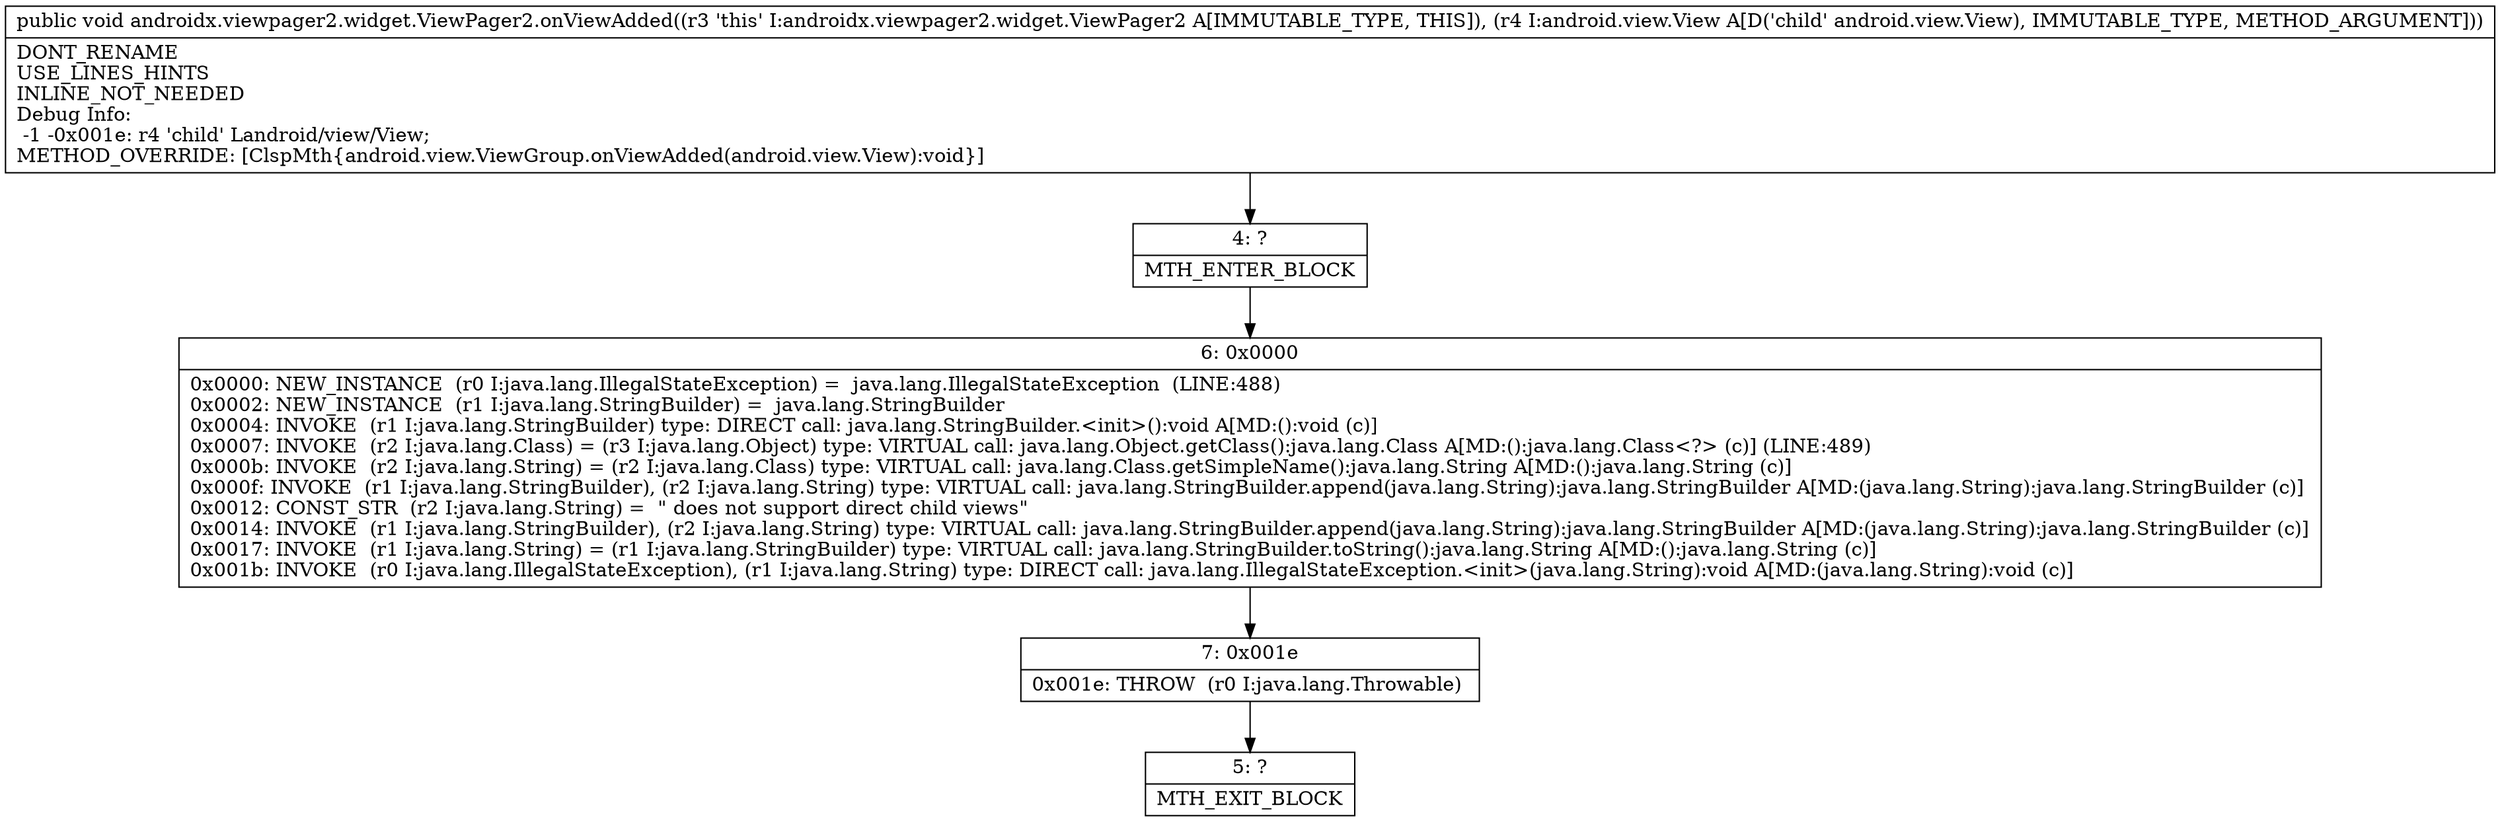 digraph "CFG forandroidx.viewpager2.widget.ViewPager2.onViewAdded(Landroid\/view\/View;)V" {
Node_4 [shape=record,label="{4\:\ ?|MTH_ENTER_BLOCK\l}"];
Node_6 [shape=record,label="{6\:\ 0x0000|0x0000: NEW_INSTANCE  (r0 I:java.lang.IllegalStateException) =  java.lang.IllegalStateException  (LINE:488)\l0x0002: NEW_INSTANCE  (r1 I:java.lang.StringBuilder) =  java.lang.StringBuilder \l0x0004: INVOKE  (r1 I:java.lang.StringBuilder) type: DIRECT call: java.lang.StringBuilder.\<init\>():void A[MD:():void (c)]\l0x0007: INVOKE  (r2 I:java.lang.Class) = (r3 I:java.lang.Object) type: VIRTUAL call: java.lang.Object.getClass():java.lang.Class A[MD:():java.lang.Class\<?\> (c)] (LINE:489)\l0x000b: INVOKE  (r2 I:java.lang.String) = (r2 I:java.lang.Class) type: VIRTUAL call: java.lang.Class.getSimpleName():java.lang.String A[MD:():java.lang.String (c)]\l0x000f: INVOKE  (r1 I:java.lang.StringBuilder), (r2 I:java.lang.String) type: VIRTUAL call: java.lang.StringBuilder.append(java.lang.String):java.lang.StringBuilder A[MD:(java.lang.String):java.lang.StringBuilder (c)]\l0x0012: CONST_STR  (r2 I:java.lang.String) =  \" does not support direct child views\" \l0x0014: INVOKE  (r1 I:java.lang.StringBuilder), (r2 I:java.lang.String) type: VIRTUAL call: java.lang.StringBuilder.append(java.lang.String):java.lang.StringBuilder A[MD:(java.lang.String):java.lang.StringBuilder (c)]\l0x0017: INVOKE  (r1 I:java.lang.String) = (r1 I:java.lang.StringBuilder) type: VIRTUAL call: java.lang.StringBuilder.toString():java.lang.String A[MD:():java.lang.String (c)]\l0x001b: INVOKE  (r0 I:java.lang.IllegalStateException), (r1 I:java.lang.String) type: DIRECT call: java.lang.IllegalStateException.\<init\>(java.lang.String):void A[MD:(java.lang.String):void (c)]\l}"];
Node_7 [shape=record,label="{7\:\ 0x001e|0x001e: THROW  (r0 I:java.lang.Throwable) \l}"];
Node_5 [shape=record,label="{5\:\ ?|MTH_EXIT_BLOCK\l}"];
MethodNode[shape=record,label="{public void androidx.viewpager2.widget.ViewPager2.onViewAdded((r3 'this' I:androidx.viewpager2.widget.ViewPager2 A[IMMUTABLE_TYPE, THIS]), (r4 I:android.view.View A[D('child' android.view.View), IMMUTABLE_TYPE, METHOD_ARGUMENT]))  | DONT_RENAME\lUSE_LINES_HINTS\lINLINE_NOT_NEEDED\lDebug Info:\l  \-1 \-0x001e: r4 'child' Landroid\/view\/View;\lMETHOD_OVERRIDE: [ClspMth\{android.view.ViewGroup.onViewAdded(android.view.View):void\}]\l}"];
MethodNode -> Node_4;Node_4 -> Node_6;
Node_6 -> Node_7;
Node_7 -> Node_5;
}

